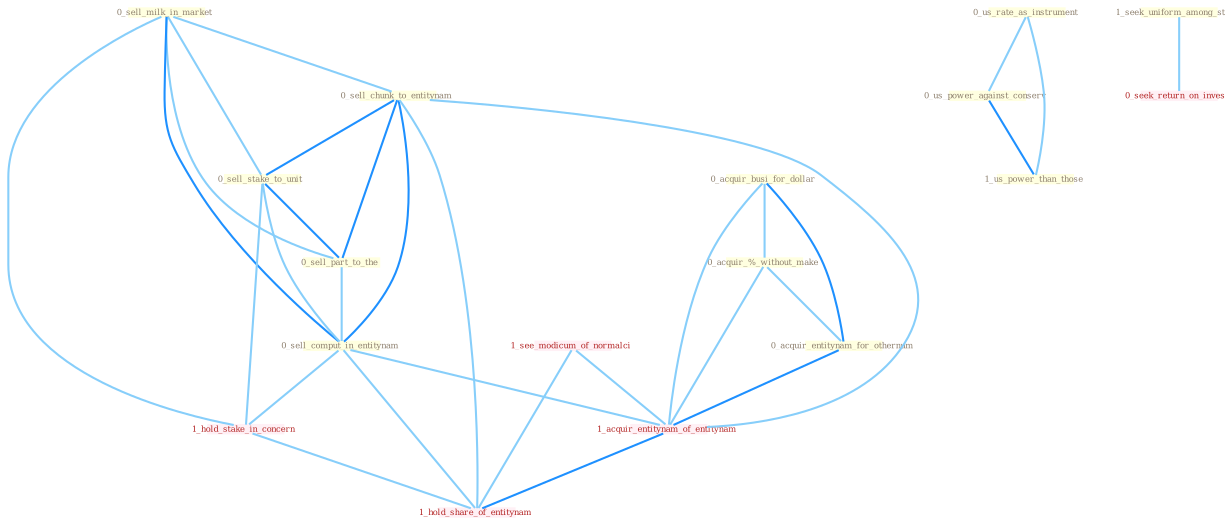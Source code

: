 Graph G{ 
    node
    [shape=polygon,style=filled,width=.5,height=.06,color="#BDFCC9",fixedsize=true,fontsize=4,
    fontcolor="#2f4f4f"];
    {node
    [color="#ffffe0", fontcolor="#8b7d6b"] "0_sell_milk_in_market " "0_acquir_busi_for_dollar " "0_us_rate_as_instrument " "0_sell_chunk_to_entitynam " "0_sell_stake_to_unit " "0_us_power_against_conserv " "0_acquir_%_without_make " "1_us_power_than_those " "0_sell_part_to_the " "1_seek_uniform_among_state " "0_sell_comput_in_entitynam " "0_acquir_entitynam_for_othernum "}
{node [color="#fff0f5", fontcolor="#b22222"] "1_hold_stake_in_concern " "0_seek_return_on_invest " "1_see_modicum_of_normalci " "1_acquir_entitynam_of_entitynam " "1_hold_share_of_entitynam "}
edge [color="#B0E2FF"];

	"0_sell_milk_in_market " -- "0_sell_chunk_to_entitynam " [w="1", color="#87cefa" ];
	"0_sell_milk_in_market " -- "0_sell_stake_to_unit " [w="1", color="#87cefa" ];
	"0_sell_milk_in_market " -- "0_sell_part_to_the " [w="1", color="#87cefa" ];
	"0_sell_milk_in_market " -- "0_sell_comput_in_entitynam " [w="2", color="#1e90ff" , len=0.8];
	"0_sell_milk_in_market " -- "1_hold_stake_in_concern " [w="1", color="#87cefa" ];
	"0_acquir_busi_for_dollar " -- "0_acquir_%_without_make " [w="1", color="#87cefa" ];
	"0_acquir_busi_for_dollar " -- "0_acquir_entitynam_for_othernum " [w="2", color="#1e90ff" , len=0.8];
	"0_acquir_busi_for_dollar " -- "1_acquir_entitynam_of_entitynam " [w="1", color="#87cefa" ];
	"0_us_rate_as_instrument " -- "0_us_power_against_conserv " [w="1", color="#87cefa" ];
	"0_us_rate_as_instrument " -- "1_us_power_than_those " [w="1", color="#87cefa" ];
	"0_sell_chunk_to_entitynam " -- "0_sell_stake_to_unit " [w="2", color="#1e90ff" , len=0.8];
	"0_sell_chunk_to_entitynam " -- "0_sell_part_to_the " [w="2", color="#1e90ff" , len=0.8];
	"0_sell_chunk_to_entitynam " -- "0_sell_comput_in_entitynam " [w="2", color="#1e90ff" , len=0.8];
	"0_sell_chunk_to_entitynam " -- "1_acquir_entitynam_of_entitynam " [w="1", color="#87cefa" ];
	"0_sell_chunk_to_entitynam " -- "1_hold_share_of_entitynam " [w="1", color="#87cefa" ];
	"0_sell_stake_to_unit " -- "0_sell_part_to_the " [w="2", color="#1e90ff" , len=0.8];
	"0_sell_stake_to_unit " -- "0_sell_comput_in_entitynam " [w="1", color="#87cefa" ];
	"0_sell_stake_to_unit " -- "1_hold_stake_in_concern " [w="1", color="#87cefa" ];
	"0_us_power_against_conserv " -- "1_us_power_than_those " [w="2", color="#1e90ff" , len=0.8];
	"0_acquir_%_without_make " -- "0_acquir_entitynam_for_othernum " [w="1", color="#87cefa" ];
	"0_acquir_%_without_make " -- "1_acquir_entitynam_of_entitynam " [w="1", color="#87cefa" ];
	"0_sell_part_to_the " -- "0_sell_comput_in_entitynam " [w="1", color="#87cefa" ];
	"1_seek_uniform_among_state " -- "0_seek_return_on_invest " [w="1", color="#87cefa" ];
	"0_sell_comput_in_entitynam " -- "1_hold_stake_in_concern " [w="1", color="#87cefa" ];
	"0_sell_comput_in_entitynam " -- "1_acquir_entitynam_of_entitynam " [w="1", color="#87cefa" ];
	"0_sell_comput_in_entitynam " -- "1_hold_share_of_entitynam " [w="1", color="#87cefa" ];
	"0_acquir_entitynam_for_othernum " -- "1_acquir_entitynam_of_entitynam " [w="2", color="#1e90ff" , len=0.8];
	"1_hold_stake_in_concern " -- "1_hold_share_of_entitynam " [w="1", color="#87cefa" ];
	"1_see_modicum_of_normalci " -- "1_acquir_entitynam_of_entitynam " [w="1", color="#87cefa" ];
	"1_see_modicum_of_normalci " -- "1_hold_share_of_entitynam " [w="1", color="#87cefa" ];
	"1_acquir_entitynam_of_entitynam " -- "1_hold_share_of_entitynam " [w="2", color="#1e90ff" , len=0.8];
}